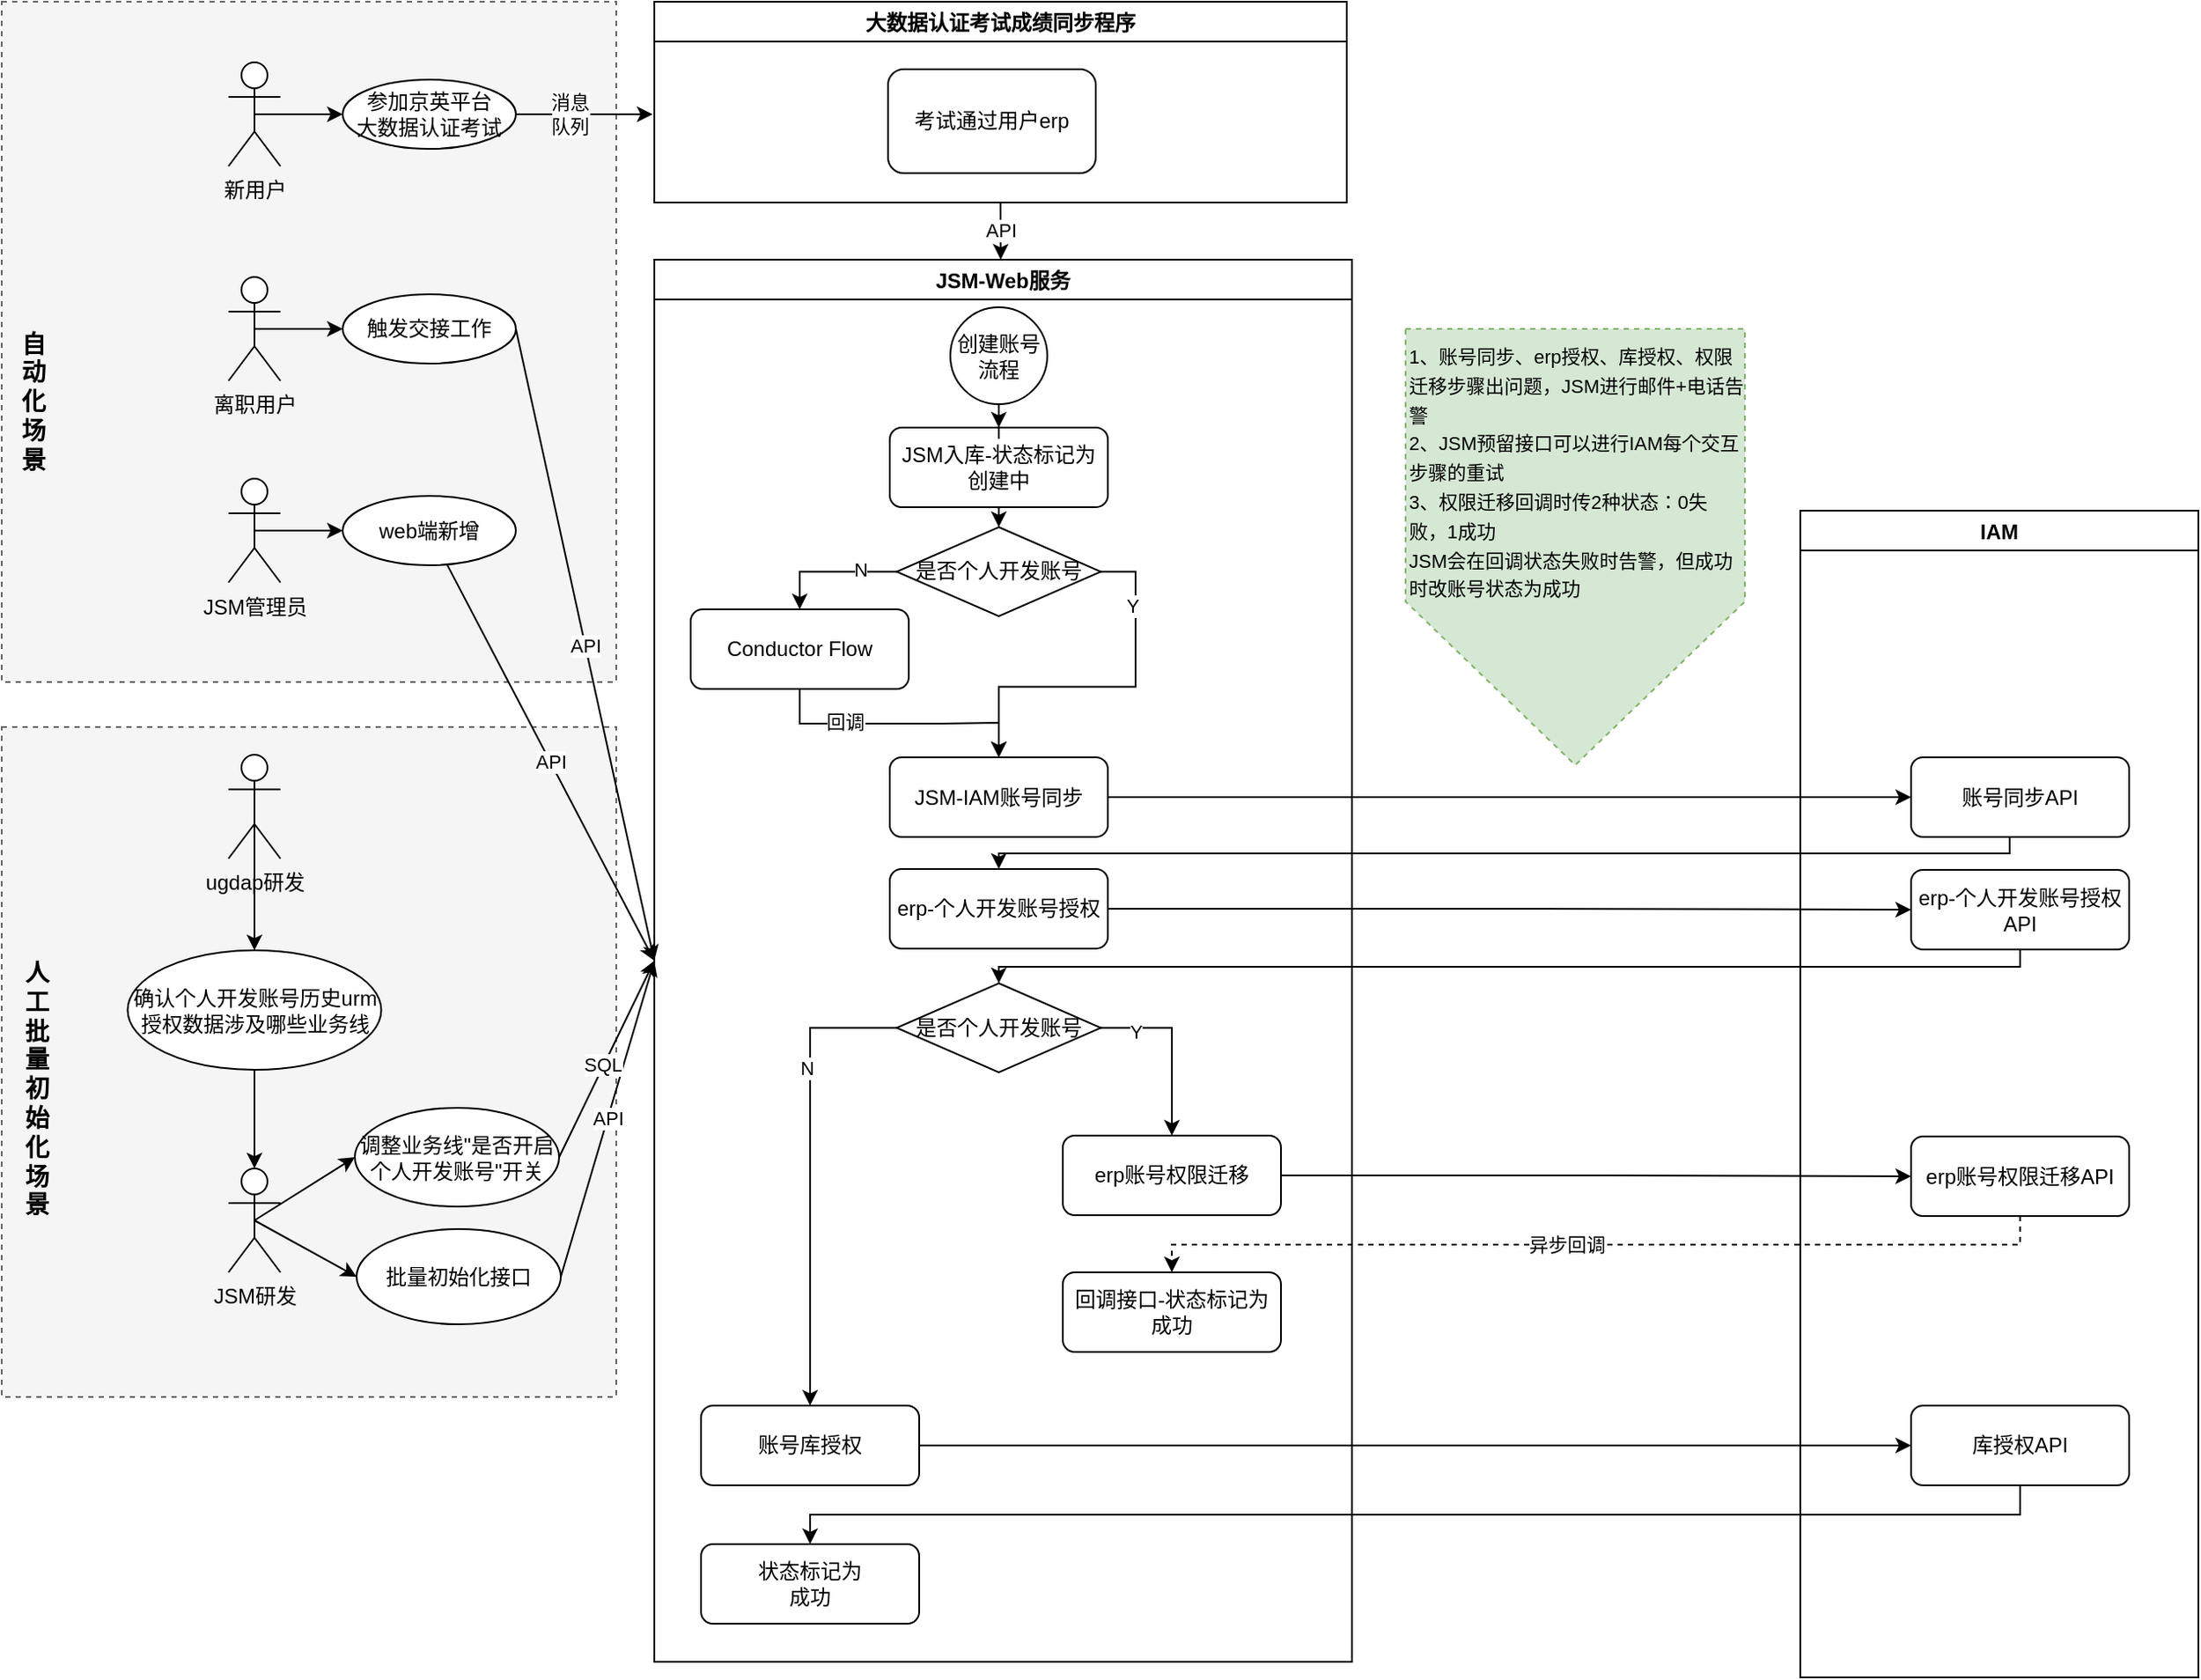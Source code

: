 <mxfile version="17.4.3" type="github">
  <diagram id="prtHgNgQTEPvFCAcTncT" name="Page-1">
    <mxGraphModel dx="1480" dy="624" grid="0" gridSize="10" guides="1" tooltips="1" connect="1" arrows="1" fold="1" page="1" pageScale="1" pageWidth="827" pageHeight="1169" background="none" math="0" shadow="0">
      <root>
        <mxCell id="0" />
        <mxCell id="1" parent="0" />
        <mxCell id="5mdztnsKgksjzjE1GrsO-62" value="" style="rounded=0;whiteSpace=wrap;html=1;dashed=1;fillColor=#f5f5f5;fontColor=#333333;strokeColor=#666666;" vertex="1" parent="1">
          <mxGeometry x="35" y="448" width="355" height="387" as="geometry" />
        </mxCell>
        <mxCell id="5mdztnsKgksjzjE1GrsO-61" value="" style="rounded=0;whiteSpace=wrap;html=1;dashed=1;fillColor=#f5f5f5;fontColor=#333333;strokeColor=#666666;" vertex="1" parent="1">
          <mxGeometry x="35" y="29" width="355" height="393" as="geometry" />
        </mxCell>
        <mxCell id="et6cZzT2-r2UlGmGOqfe-16" style="edgeStyle=orthogonalEdgeStyle;rounded=0;orthogonalLoop=1;jettySize=auto;html=1;exitX=0.5;exitY=0.5;exitDx=0;exitDy=0;exitPerimeter=0;entryX=0;entryY=0.5;entryDx=0;entryDy=0;" parent="1" source="et6cZzT2-r2UlGmGOqfe-1" target="et6cZzT2-r2UlGmGOqfe-11" edge="1">
          <mxGeometry relative="1" as="geometry" />
        </mxCell>
        <mxCell id="et6cZzT2-r2UlGmGOqfe-1" value="新用户" style="shape=umlActor;verticalLabelPosition=bottom;verticalAlign=top;html=1;" parent="1" vertex="1">
          <mxGeometry x="166" y="64" width="30" height="60" as="geometry" />
        </mxCell>
        <mxCell id="et6cZzT2-r2UlGmGOqfe-17" style="edgeStyle=orthogonalEdgeStyle;rounded=0;orthogonalLoop=1;jettySize=auto;html=1;exitX=0.5;exitY=0.5;exitDx=0;exitDy=0;exitPerimeter=0;" parent="1" source="et6cZzT2-r2UlGmGOqfe-5" target="et6cZzT2-r2UlGmGOqfe-12" edge="1">
          <mxGeometry relative="1" as="geometry" />
        </mxCell>
        <mxCell id="et6cZzT2-r2UlGmGOqfe-5" value="离职用户" style="shape=umlActor;verticalLabelPosition=bottom;verticalAlign=top;html=1;" parent="1" vertex="1">
          <mxGeometry x="166" y="188" width="30" height="60" as="geometry" />
        </mxCell>
        <mxCell id="et6cZzT2-r2UlGmGOqfe-18" style="edgeStyle=orthogonalEdgeStyle;rounded=0;orthogonalLoop=1;jettySize=auto;html=1;exitX=0.5;exitY=0.5;exitDx=0;exitDy=0;exitPerimeter=0;entryX=0;entryY=0.5;entryDx=0;entryDy=0;" parent="1" source="et6cZzT2-r2UlGmGOqfe-6" target="et6cZzT2-r2UlGmGOqfe-13" edge="1">
          <mxGeometry relative="1" as="geometry" />
        </mxCell>
        <mxCell id="et6cZzT2-r2UlGmGOqfe-6" value="JSM管理员" style="shape=umlActor;verticalLabelPosition=bottom;verticalAlign=top;html=1;" parent="1" vertex="1">
          <mxGeometry x="166" y="304.5" width="30" height="60" as="geometry" />
        </mxCell>
        <mxCell id="et6cZzT2-r2UlGmGOqfe-7" value="大数据认证考试成绩同步程序" style="swimlane;" parent="1" vertex="1">
          <mxGeometry x="412" y="29" width="400" height="116" as="geometry" />
        </mxCell>
        <mxCell id="et6cZzT2-r2UlGmGOqfe-23" value="考试通过用户erp" style="rounded=1;whiteSpace=wrap;html=1;" parent="et6cZzT2-r2UlGmGOqfe-7" vertex="1">
          <mxGeometry x="135" y="39" width="120" height="60" as="geometry" />
        </mxCell>
        <mxCell id="et6cZzT2-r2UlGmGOqfe-8" value="JSM-Web服务" style="swimlane;" parent="1" vertex="1">
          <mxGeometry x="412" y="178" width="403" height="810" as="geometry" />
        </mxCell>
        <mxCell id="et6cZzT2-r2UlGmGOqfe-54" value="JSM入库-状态标记为&lt;br&gt;创建中" style="rounded=1;whiteSpace=wrap;html=1;flipV=1;" parent="et6cZzT2-r2UlGmGOqfe-8" vertex="1">
          <mxGeometry x="136" y="97" width="126" height="46" as="geometry" />
        </mxCell>
        <mxCell id="et6cZzT2-r2UlGmGOqfe-55" value="JSM-IAM账号同步" style="rounded=1;whiteSpace=wrap;html=1;flipV=1;" parent="et6cZzT2-r2UlGmGOqfe-8" vertex="1">
          <mxGeometry x="136" y="287.5" width="126" height="46" as="geometry" />
        </mxCell>
        <mxCell id="et6cZzT2-r2UlGmGOqfe-56" value="erp-个人开发账号授权" style="rounded=1;whiteSpace=wrap;html=1;flipV=1;" parent="et6cZzT2-r2UlGmGOqfe-8" vertex="1">
          <mxGeometry x="136" y="352" width="126" height="46" as="geometry" />
        </mxCell>
        <mxCell id="et6cZzT2-r2UlGmGOqfe-57" value="erp账号权限迁移" style="rounded=1;whiteSpace=wrap;html=1;flipV=1;" parent="et6cZzT2-r2UlGmGOqfe-8" vertex="1">
          <mxGeometry x="236" y="506" width="126" height="46" as="geometry" />
        </mxCell>
        <mxCell id="et6cZzT2-r2UlGmGOqfe-61" value="" style="endArrow=classic;html=1;rounded=0;fontSize=11;fontColor=#FF3333;exitX=0.5;exitY=1;exitDx=0;exitDy=0;" parent="et6cZzT2-r2UlGmGOqfe-8" source="et6cZzT2-r2UlGmGOqfe-54" target="5mdztnsKgksjzjE1GrsO-14" edge="1">
          <mxGeometry width="50" height="50" relative="1" as="geometry">
            <mxPoint x="326" y="248.5" as="sourcePoint" />
            <mxPoint x="376" y="198.5" as="targetPoint" />
          </mxGeometry>
        </mxCell>
        <mxCell id="5mdztnsKgksjzjE1GrsO-1" value="回调接口-状态标记为&lt;br&gt;成功" style="rounded=1;whiteSpace=wrap;html=1;flipV=1;" vertex="1" parent="et6cZzT2-r2UlGmGOqfe-8">
          <mxGeometry x="236" y="585" width="126" height="46" as="geometry" />
        </mxCell>
        <mxCell id="5mdztnsKgksjzjE1GrsO-17" style="edgeStyle=orthogonalEdgeStyle;rounded=0;orthogonalLoop=1;jettySize=auto;html=1;exitX=0.5;exitY=1;exitDx=0;exitDy=0;" edge="1" parent="et6cZzT2-r2UlGmGOqfe-8" source="5mdztnsKgksjzjE1GrsO-7" target="et6cZzT2-r2UlGmGOqfe-54">
          <mxGeometry relative="1" as="geometry" />
        </mxCell>
        <mxCell id="5mdztnsKgksjzjE1GrsO-7" value="创建账号流程" style="ellipse;whiteSpace=wrap;html=1;aspect=fixed;" vertex="1" parent="et6cZzT2-r2UlGmGOqfe-8">
          <mxGeometry x="171" y="27.5" width="56" height="56" as="geometry" />
        </mxCell>
        <mxCell id="5mdztnsKgksjzjE1GrsO-20" style="edgeStyle=orthogonalEdgeStyle;rounded=0;orthogonalLoop=1;jettySize=auto;html=1;exitX=1;exitY=0.5;exitDx=0;exitDy=0;entryX=0.5;entryY=0;entryDx=0;entryDy=0;" edge="1" parent="et6cZzT2-r2UlGmGOqfe-8" source="5mdztnsKgksjzjE1GrsO-14" target="et6cZzT2-r2UlGmGOqfe-55">
          <mxGeometry relative="1" as="geometry">
            <mxPoint x="103" y="214.5" as="targetPoint" />
          </mxGeometry>
        </mxCell>
        <mxCell id="5mdztnsKgksjzjE1GrsO-23" value="Y" style="edgeLabel;html=1;align=center;verticalAlign=middle;resizable=0;points=[];" vertex="1" connectable="0" parent="5mdztnsKgksjzjE1GrsO-20">
          <mxGeometry x="-0.615" y="-2" relative="1" as="geometry">
            <mxPoint as="offset" />
          </mxGeometry>
        </mxCell>
        <mxCell id="5mdztnsKgksjzjE1GrsO-21" value="" style="edgeStyle=orthogonalEdgeStyle;rounded=0;orthogonalLoop=1;jettySize=auto;html=1;exitX=0;exitY=0.5;exitDx=0;exitDy=0;entryX=0.5;entryY=0;entryDx=0;entryDy=0;" edge="1" parent="et6cZzT2-r2UlGmGOqfe-8" source="5mdztnsKgksjzjE1GrsO-14" target="5mdztnsKgksjzjE1GrsO-19">
          <mxGeometry relative="1" as="geometry">
            <mxPoint x="85" y="134" as="sourcePoint" />
          </mxGeometry>
        </mxCell>
        <mxCell id="5mdztnsKgksjzjE1GrsO-24" value="N" style="edgeLabel;html=1;align=center;verticalAlign=middle;resizable=0;points=[];" vertex="1" connectable="0" parent="5mdztnsKgksjzjE1GrsO-21">
          <mxGeometry x="-0.456" y="-2" relative="1" as="geometry">
            <mxPoint as="offset" />
          </mxGeometry>
        </mxCell>
        <mxCell id="5mdztnsKgksjzjE1GrsO-14" value="是否个人开发账号" style="rhombus;whiteSpace=wrap;html=1;" vertex="1" parent="et6cZzT2-r2UlGmGOqfe-8">
          <mxGeometry x="140" y="154.5" width="118" height="51.5" as="geometry" />
        </mxCell>
        <mxCell id="5mdztnsKgksjzjE1GrsO-25" style="edgeStyle=orthogonalEdgeStyle;rounded=0;orthogonalLoop=1;jettySize=auto;html=1;exitX=0.5;exitY=1;exitDx=0;exitDy=0;entryX=0.5;entryY=0;entryDx=0;entryDy=0;" edge="1" parent="et6cZzT2-r2UlGmGOqfe-8" source="5mdztnsKgksjzjE1GrsO-19" target="et6cZzT2-r2UlGmGOqfe-55">
          <mxGeometry relative="1" as="geometry">
            <mxPoint x="86" y="285" as="targetPoint" />
          </mxGeometry>
        </mxCell>
        <mxCell id="5mdztnsKgksjzjE1GrsO-26" value="回调" style="edgeLabel;html=1;align=center;verticalAlign=middle;resizable=0;points=[];" vertex="1" connectable="0" parent="5mdztnsKgksjzjE1GrsO-25">
          <mxGeometry x="-0.414" y="1" relative="1" as="geometry">
            <mxPoint as="offset" />
          </mxGeometry>
        </mxCell>
        <mxCell id="5mdztnsKgksjzjE1GrsO-19" value="Conductor Flow" style="rounded=1;whiteSpace=wrap;html=1;flipV=1;" vertex="1" parent="et6cZzT2-r2UlGmGOqfe-8">
          <mxGeometry x="21" y="202" width="126" height="46" as="geometry" />
        </mxCell>
        <mxCell id="5mdztnsKgksjzjE1GrsO-27" value="是否个人开发账号" style="rhombus;whiteSpace=wrap;html=1;" vertex="1" parent="et6cZzT2-r2UlGmGOqfe-8">
          <mxGeometry x="140" y="418" width="118" height="51.5" as="geometry" />
        </mxCell>
        <mxCell id="5mdztnsKgksjzjE1GrsO-28" style="edgeStyle=orthogonalEdgeStyle;rounded=0;orthogonalLoop=1;jettySize=auto;html=1;exitX=1;exitY=0.5;exitDx=0;exitDy=0;entryX=0.5;entryY=0;entryDx=0;entryDy=0;" edge="1" parent="et6cZzT2-r2UlGmGOqfe-8" source="5mdztnsKgksjzjE1GrsO-27" target="et6cZzT2-r2UlGmGOqfe-57">
          <mxGeometry relative="1" as="geometry">
            <mxPoint x="375" y="376" as="sourcePoint" />
            <mxPoint x="316" y="483.25" as="targetPoint" />
          </mxGeometry>
        </mxCell>
        <mxCell id="5mdztnsKgksjzjE1GrsO-29" value="Y" style="edgeLabel;html=1;align=center;verticalAlign=middle;resizable=0;points=[];" vertex="1" connectable="0" parent="5mdztnsKgksjzjE1GrsO-28">
          <mxGeometry x="-0.615" y="-2" relative="1" as="geometry">
            <mxPoint as="offset" />
          </mxGeometry>
        </mxCell>
        <mxCell id="5mdztnsKgksjzjE1GrsO-30" value="状态标记为&lt;br&gt;成功" style="rounded=1;whiteSpace=wrap;html=1;flipV=1;" vertex="1" parent="et6cZzT2-r2UlGmGOqfe-8">
          <mxGeometry x="27" y="742" width="126" height="46" as="geometry" />
        </mxCell>
        <mxCell id="5mdztnsKgksjzjE1GrsO-31" value="" style="edgeStyle=orthogonalEdgeStyle;rounded=0;orthogonalLoop=1;jettySize=auto;html=1;exitX=0;exitY=0.5;exitDx=0;exitDy=0;entryX=0.5;entryY=0;entryDx=0;entryDy=0;" edge="1" parent="et6cZzT2-r2UlGmGOqfe-8" source="5mdztnsKgksjzjE1GrsO-27" target="5mdztnsKgksjzjE1GrsO-72">
          <mxGeometry relative="1" as="geometry">
            <mxPoint x="150" y="190.25" as="sourcePoint" />
            <mxPoint x="94" y="212" as="targetPoint" />
          </mxGeometry>
        </mxCell>
        <mxCell id="5mdztnsKgksjzjE1GrsO-32" value="N" style="edgeLabel;html=1;align=center;verticalAlign=middle;resizable=0;points=[];" vertex="1" connectable="0" parent="5mdztnsKgksjzjE1GrsO-31">
          <mxGeometry x="-0.456" y="-2" relative="1" as="geometry">
            <mxPoint as="offset" />
          </mxGeometry>
        </mxCell>
        <mxCell id="5mdztnsKgksjzjE1GrsO-72" value="账号库授权" style="rounded=1;whiteSpace=wrap;html=1;flipV=1;" vertex="1" parent="et6cZzT2-r2UlGmGOqfe-8">
          <mxGeometry x="27" y="662" width="126" height="46" as="geometry" />
        </mxCell>
        <mxCell id="et6cZzT2-r2UlGmGOqfe-10" value="IAM" style="swimlane;" parent="1" vertex="1">
          <mxGeometry x="1074" y="323" width="230" height="674" as="geometry">
            <mxRectangle x="805" y="309" width="49" height="23" as="alternateBounds" />
          </mxGeometry>
        </mxCell>
        <mxCell id="et6cZzT2-r2UlGmGOqfe-42" value="账号同步API" style="rounded=1;whiteSpace=wrap;html=1;" parent="et6cZzT2-r2UlGmGOqfe-10" vertex="1">
          <mxGeometry x="64" y="142.5" width="126" height="46" as="geometry" />
        </mxCell>
        <mxCell id="et6cZzT2-r2UlGmGOqfe-43" value="erp-个人开发账号授权API" style="rounded=1;whiteSpace=wrap;html=1;" parent="et6cZzT2-r2UlGmGOqfe-10" vertex="1">
          <mxGeometry x="64" y="207.5" width="126" height="46" as="geometry" />
        </mxCell>
        <mxCell id="et6cZzT2-r2UlGmGOqfe-44" value="erp账号权限迁移API" style="rounded=1;whiteSpace=wrap;html=1;" parent="et6cZzT2-r2UlGmGOqfe-10" vertex="1">
          <mxGeometry x="64" y="361.5" width="126" height="46" as="geometry" />
        </mxCell>
        <mxCell id="5mdztnsKgksjzjE1GrsO-74" value="库授权API" style="rounded=1;whiteSpace=wrap;html=1;" vertex="1" parent="et6cZzT2-r2UlGmGOqfe-10">
          <mxGeometry x="64" y="517" width="126" height="46" as="geometry" />
        </mxCell>
        <mxCell id="et6cZzT2-r2UlGmGOqfe-32" style="edgeStyle=orthogonalEdgeStyle;rounded=0;orthogonalLoop=1;jettySize=auto;html=1;exitX=1;exitY=0.5;exitDx=0;exitDy=0;" parent="1" source="et6cZzT2-r2UlGmGOqfe-11" edge="1">
          <mxGeometry relative="1" as="geometry">
            <mxPoint x="411" y="94" as="targetPoint" />
          </mxGeometry>
        </mxCell>
        <mxCell id="et6cZzT2-r2UlGmGOqfe-33" value="消息&lt;br&gt;队列" style="edgeLabel;html=1;align=center;verticalAlign=middle;resizable=0;points=[];" parent="et6cZzT2-r2UlGmGOqfe-32" vertex="1" connectable="0">
          <mxGeometry x="-0.217" relative="1" as="geometry">
            <mxPoint as="offset" />
          </mxGeometry>
        </mxCell>
        <mxCell id="et6cZzT2-r2UlGmGOqfe-11" value="参加京英平台&lt;br&gt;大数据认证考试" style="ellipse;whiteSpace=wrap;html=1;align=center;" parent="1" vertex="1">
          <mxGeometry x="232" y="74" width="100" height="40" as="geometry" />
        </mxCell>
        <mxCell id="et6cZzT2-r2UlGmGOqfe-12" value="触发交接工作" style="ellipse;whiteSpace=wrap;html=1;align=center;" parent="1" vertex="1">
          <mxGeometry x="232" y="198" width="100" height="40" as="geometry" />
        </mxCell>
        <mxCell id="et6cZzT2-r2UlGmGOqfe-13" value="web端新增" style="ellipse;whiteSpace=wrap;html=1;align=center;" parent="1" vertex="1">
          <mxGeometry x="232" y="314.5" width="100" height="40" as="geometry" />
        </mxCell>
        <mxCell id="et6cZzT2-r2UlGmGOqfe-19" style="rounded=0;orthogonalLoop=1;jettySize=auto;html=1;exitX=0.5;exitY=0.5;exitDx=0;exitDy=0;exitPerimeter=0;entryX=0;entryY=0.5;entryDx=0;entryDy=0;" parent="1" source="5mdztnsKgksjzjE1GrsO-38" target="et6cZzT2-r2UlGmGOqfe-15" edge="1">
          <mxGeometry relative="1" as="geometry">
            <mxPoint x="181" y="846" as="sourcePoint" />
          </mxGeometry>
        </mxCell>
        <mxCell id="et6cZzT2-r2UlGmGOqfe-15" value="批量初始化接口" style="ellipse;whiteSpace=wrap;html=1;align=center;" parent="1" vertex="1">
          <mxGeometry x="240" y="738" width="118" height="55" as="geometry" />
        </mxCell>
        <mxCell id="et6cZzT2-r2UlGmGOqfe-35" value="API" style="endArrow=classic;html=1;rounded=0;entryX=0;entryY=0.5;entryDx=0;entryDy=0;exitX=1;exitY=0.5;exitDx=0;exitDy=0;" parent="1" source="et6cZzT2-r2UlGmGOqfe-12" target="et6cZzT2-r2UlGmGOqfe-8" edge="1">
          <mxGeometry width="50" height="50" relative="1" as="geometry">
            <mxPoint x="661" y="247" as="sourcePoint" />
            <mxPoint x="711" y="197" as="targetPoint" />
          </mxGeometry>
        </mxCell>
        <mxCell id="et6cZzT2-r2UlGmGOqfe-38" value="API" style="endArrow=classic;html=1;rounded=0;entryX=0;entryY=0.5;entryDx=0;entryDy=0;" parent="1" source="et6cZzT2-r2UlGmGOqfe-13" target="et6cZzT2-r2UlGmGOqfe-8" edge="1">
          <mxGeometry width="50" height="50" relative="1" as="geometry">
            <mxPoint x="342" y="223" as="sourcePoint" />
            <mxPoint x="420" y="330.5" as="targetPoint" />
          </mxGeometry>
        </mxCell>
        <mxCell id="et6cZzT2-r2UlGmGOqfe-39" value="API" style="endArrow=classic;html=1;rounded=0;entryX=0;entryY=0.5;entryDx=0;entryDy=0;exitX=1;exitY=0.5;exitDx=0;exitDy=0;" parent="1" source="et6cZzT2-r2UlGmGOqfe-15" target="et6cZzT2-r2UlGmGOqfe-8" edge="1">
          <mxGeometry width="50" height="50" relative="1" as="geometry">
            <mxPoint x="352" y="233" as="sourcePoint" />
            <mxPoint x="430" y="340.5" as="targetPoint" />
          </mxGeometry>
        </mxCell>
        <mxCell id="et6cZzT2-r2UlGmGOqfe-40" value="API" style="endArrow=classic;html=1;rounded=0;exitX=0.5;exitY=1;exitDx=0;exitDy=0;" parent="1" source="et6cZzT2-r2UlGmGOqfe-7" target="et6cZzT2-r2UlGmGOqfe-8" edge="1">
          <mxGeometry width="50" height="50" relative="1" as="geometry">
            <mxPoint x="342" y="223" as="sourcePoint" />
            <mxPoint x="422" y="338" as="targetPoint" />
          </mxGeometry>
        </mxCell>
        <mxCell id="5mdztnsKgksjzjE1GrsO-8" style="edgeStyle=elbowEdgeStyle;rounded=0;orthogonalLoop=1;jettySize=auto;html=1;elbow=vertical;entryX=0.5;entryY=0;entryDx=0;entryDy=0;exitX=0.452;exitY=1.011;exitDx=0;exitDy=0;exitPerimeter=0;" edge="1" parent="1" source="et6cZzT2-r2UlGmGOqfe-42" target="et6cZzT2-r2UlGmGOqfe-56">
          <mxGeometry relative="1" as="geometry">
            <mxPoint x="1073" y="511" as="sourcePoint" />
            <mxPoint x="614" y="527" as="targetPoint" />
          </mxGeometry>
        </mxCell>
        <mxCell id="5mdztnsKgksjzjE1GrsO-9" style="edgeStyle=orthogonalEdgeStyle;rounded=0;orthogonalLoop=1;jettySize=auto;html=1;exitX=1;exitY=0.5;exitDx=0;exitDy=0;entryX=0;entryY=0.5;entryDx=0;entryDy=0;" edge="1" parent="1" source="et6cZzT2-r2UlGmGOqfe-55" target="et6cZzT2-r2UlGmGOqfe-42">
          <mxGeometry relative="1" as="geometry" />
        </mxCell>
        <mxCell id="5mdztnsKgksjzjE1GrsO-10" style="edgeStyle=orthogonalEdgeStyle;rounded=0;orthogonalLoop=1;jettySize=auto;html=1;exitX=1;exitY=0.5;exitDx=0;exitDy=0;entryX=0;entryY=0.5;entryDx=0;entryDy=0;" edge="1" parent="1" source="et6cZzT2-r2UlGmGOqfe-56" target="et6cZzT2-r2UlGmGOqfe-43">
          <mxGeometry relative="1" as="geometry" />
        </mxCell>
        <mxCell id="5mdztnsKgksjzjE1GrsO-11" style="edgeStyle=elbowEdgeStyle;rounded=0;orthogonalLoop=1;jettySize=auto;html=1;entryX=0.5;entryY=0;entryDx=0;entryDy=0;elbow=vertical;exitX=0.5;exitY=1;exitDx=0;exitDy=0;" edge="1" parent="1" source="et6cZzT2-r2UlGmGOqfe-43" target="5mdztnsKgksjzjE1GrsO-27">
          <mxGeometry relative="1" as="geometry">
            <mxPoint x="1068" y="576" as="sourcePoint" />
          </mxGeometry>
        </mxCell>
        <mxCell id="5mdztnsKgksjzjE1GrsO-12" style="edgeStyle=orthogonalEdgeStyle;rounded=0;orthogonalLoop=1;jettySize=auto;html=1;exitX=1;exitY=0.5;exitDx=0;exitDy=0;entryX=0;entryY=0.5;entryDx=0;entryDy=0;" edge="1" parent="1" source="et6cZzT2-r2UlGmGOqfe-57" target="et6cZzT2-r2UlGmGOqfe-44">
          <mxGeometry relative="1" as="geometry" />
        </mxCell>
        <mxCell id="5mdztnsKgksjzjE1GrsO-13" style="edgeStyle=elbowEdgeStyle;rounded=0;orthogonalLoop=1;jettySize=auto;html=1;exitX=0.5;exitY=1;exitDx=0;exitDy=0;entryX=0.5;entryY=0;entryDx=0;entryDy=0;elbow=vertical;dashed=1;" edge="1" parent="1" source="et6cZzT2-r2UlGmGOqfe-44" target="5mdztnsKgksjzjE1GrsO-1">
          <mxGeometry relative="1" as="geometry" />
        </mxCell>
        <mxCell id="5mdztnsKgksjzjE1GrsO-33" value="异步回调" style="edgeLabel;html=1;align=center;verticalAlign=middle;resizable=0;points=[];" vertex="1" connectable="0" parent="5mdztnsKgksjzjE1GrsO-13">
          <mxGeometry x="0.068" relative="1" as="geometry">
            <mxPoint as="offset" />
          </mxGeometry>
        </mxCell>
        <mxCell id="5mdztnsKgksjzjE1GrsO-37" value="ugdap研发" style="shape=umlActor;verticalLabelPosition=bottom;verticalAlign=top;html=1;" vertex="1" parent="1">
          <mxGeometry x="166" y="464" width="30" height="60" as="geometry" />
        </mxCell>
        <mxCell id="5mdztnsKgksjzjE1GrsO-53" style="edgeStyle=none;rounded=0;orthogonalLoop=1;jettySize=auto;html=1;exitX=0.5;exitY=0.5;exitDx=0;exitDy=0;exitPerimeter=0;entryX=0;entryY=0.5;entryDx=0;entryDy=0;elbow=vertical;" edge="1" parent="1" source="5mdztnsKgksjzjE1GrsO-38" target="5mdztnsKgksjzjE1GrsO-52">
          <mxGeometry relative="1" as="geometry" />
        </mxCell>
        <mxCell id="5mdztnsKgksjzjE1GrsO-38" value="JSM研发" style="shape=umlActor;verticalLabelPosition=bottom;verticalAlign=top;html=1;" vertex="1" parent="1">
          <mxGeometry x="166" y="703" width="30" height="60" as="geometry" />
        </mxCell>
        <mxCell id="5mdztnsKgksjzjE1GrsO-67" style="edgeStyle=none;rounded=0;orthogonalLoop=1;jettySize=auto;html=1;exitX=0.5;exitY=1;exitDx=0;exitDy=0;fontSize=14;elbow=vertical;" edge="1" parent="1" source="5mdztnsKgksjzjE1GrsO-42" target="5mdztnsKgksjzjE1GrsO-38">
          <mxGeometry relative="1" as="geometry" />
        </mxCell>
        <mxCell id="5mdztnsKgksjzjE1GrsO-42" value="确认个人开发账号历史urm授权数据涉及哪些业务线" style="ellipse;whiteSpace=wrap;html=1;align=center;" vertex="1" parent="1">
          <mxGeometry x="107.75" y="577" width="146.5" height="69" as="geometry" />
        </mxCell>
        <mxCell id="5mdztnsKgksjzjE1GrsO-54" style="edgeStyle=none;rounded=0;orthogonalLoop=1;jettySize=auto;html=1;exitX=1;exitY=0.5;exitDx=0;exitDy=0;entryX=0;entryY=0.5;entryDx=0;entryDy=0;elbow=vertical;" edge="1" parent="1" source="5mdztnsKgksjzjE1GrsO-52" target="et6cZzT2-r2UlGmGOqfe-8">
          <mxGeometry relative="1" as="geometry" />
        </mxCell>
        <mxCell id="5mdztnsKgksjzjE1GrsO-55" value="SQL" style="edgeLabel;html=1;align=center;verticalAlign=middle;resizable=0;points=[];" vertex="1" connectable="0" parent="5mdztnsKgksjzjE1GrsO-54">
          <mxGeometry x="-0.064" y="1" relative="1" as="geometry">
            <mxPoint as="offset" />
          </mxGeometry>
        </mxCell>
        <mxCell id="5mdztnsKgksjzjE1GrsO-52" value="调整业务线&quot;是否开启个人开发账号&quot;开关" style="ellipse;whiteSpace=wrap;html=1;align=center;" vertex="1" parent="1">
          <mxGeometry x="239" y="668" width="118" height="57" as="geometry" />
        </mxCell>
        <mxCell id="5mdztnsKgksjzjE1GrsO-63" value="自动化场景" style="text;html=1;strokeColor=none;fillColor=none;align=center;verticalAlign=middle;whiteSpace=wrap;rounded=0;dashed=1;fontStyle=1;fontSize=14;" vertex="1" parent="1">
          <mxGeometry x="42" y="188" width="23" height="144" as="geometry" />
        </mxCell>
        <mxCell id="5mdztnsKgksjzjE1GrsO-64" value="人工&lt;br&gt;批量初始化场景" style="text;html=1;strokeColor=none;fillColor=none;align=center;verticalAlign=middle;whiteSpace=wrap;rounded=0;dashed=1;fontStyle=1;fontSize=14;" vertex="1" parent="1">
          <mxGeometry x="44" y="585" width="23" height="144" as="geometry" />
        </mxCell>
        <mxCell id="5mdztnsKgksjzjE1GrsO-68" style="edgeStyle=none;rounded=0;orthogonalLoop=1;jettySize=auto;html=1;exitX=0.5;exitY=1;exitDx=0;exitDy=0;fontSize=14;elbow=vertical;" edge="1" parent="1">
          <mxGeometry relative="1" as="geometry">
            <mxPoint x="212.5" y="859.0" as="sourcePoint" />
            <mxPoint x="212.5" y="859.0" as="targetPoint" />
          </mxGeometry>
        </mxCell>
        <mxCell id="5mdztnsKgksjzjE1GrsO-71" style="edgeStyle=none;rounded=0;orthogonalLoop=1;jettySize=auto;html=1;exitX=0.5;exitY=0.5;exitDx=0;exitDy=0;fontSize=14;elbow=vertical;exitPerimeter=0;" edge="1" parent="1" source="5mdztnsKgksjzjE1GrsO-37" target="5mdztnsKgksjzjE1GrsO-42">
          <mxGeometry relative="1" as="geometry">
            <mxPoint x="181" y="606.0" as="sourcePoint" />
          </mxGeometry>
        </mxCell>
        <mxCell id="5mdztnsKgksjzjE1GrsO-75" style="edgeStyle=none;rounded=0;orthogonalLoop=1;jettySize=auto;html=1;exitX=1;exitY=0.5;exitDx=0;exitDy=0;fontSize=14;elbow=vertical;" edge="1" parent="1" source="5mdztnsKgksjzjE1GrsO-72" target="5mdztnsKgksjzjE1GrsO-74">
          <mxGeometry relative="1" as="geometry" />
        </mxCell>
        <mxCell id="5mdztnsKgksjzjE1GrsO-76" style="edgeStyle=elbowEdgeStyle;rounded=0;orthogonalLoop=1;jettySize=auto;html=1;exitX=0.5;exitY=1;exitDx=0;exitDy=0;entryX=0.5;entryY=0;entryDx=0;entryDy=0;fontSize=14;elbow=vertical;" edge="1" parent="1" source="5mdztnsKgksjzjE1GrsO-74" target="5mdztnsKgksjzjE1GrsO-30">
          <mxGeometry relative="1" as="geometry" />
        </mxCell>
        <mxCell id="5mdztnsKgksjzjE1GrsO-77" value="&lt;span style=&quot;font-size: 11px&quot;&gt;1、账号同步、erp授权、库授权、权限迁移步骤出问题，JSM进行邮件+电话告警&lt;/span&gt;&lt;br style=&quot;font-size: 11px&quot;&gt;&lt;span style=&quot;font-size: 11px&quot;&gt;2、JSM预留接口可以进行IAM每个交互步骤的重试&lt;/span&gt;&lt;br style=&quot;font-size: 11px&quot;&gt;&lt;span style=&quot;font-size: 11px&quot;&gt;3、权限迁移回调时传2种状态：0失败，1成功&lt;/span&gt;&lt;br style=&quot;font-size: 11px&quot;&gt;&lt;span style=&quot;font-size: 11px&quot;&gt;JSM会在回调状态失败时告警，但成功时改账号状态为成功&lt;/span&gt;" style="shape=offPageConnector;whiteSpace=wrap;html=1;dashed=1;fontSize=14;align=left;verticalAlign=top;fillColor=#d5e8d4;strokeColor=#82b366;" vertex="1" parent="1">
          <mxGeometry x="846" y="218" width="196" height="252" as="geometry" />
        </mxCell>
      </root>
    </mxGraphModel>
  </diagram>
</mxfile>
